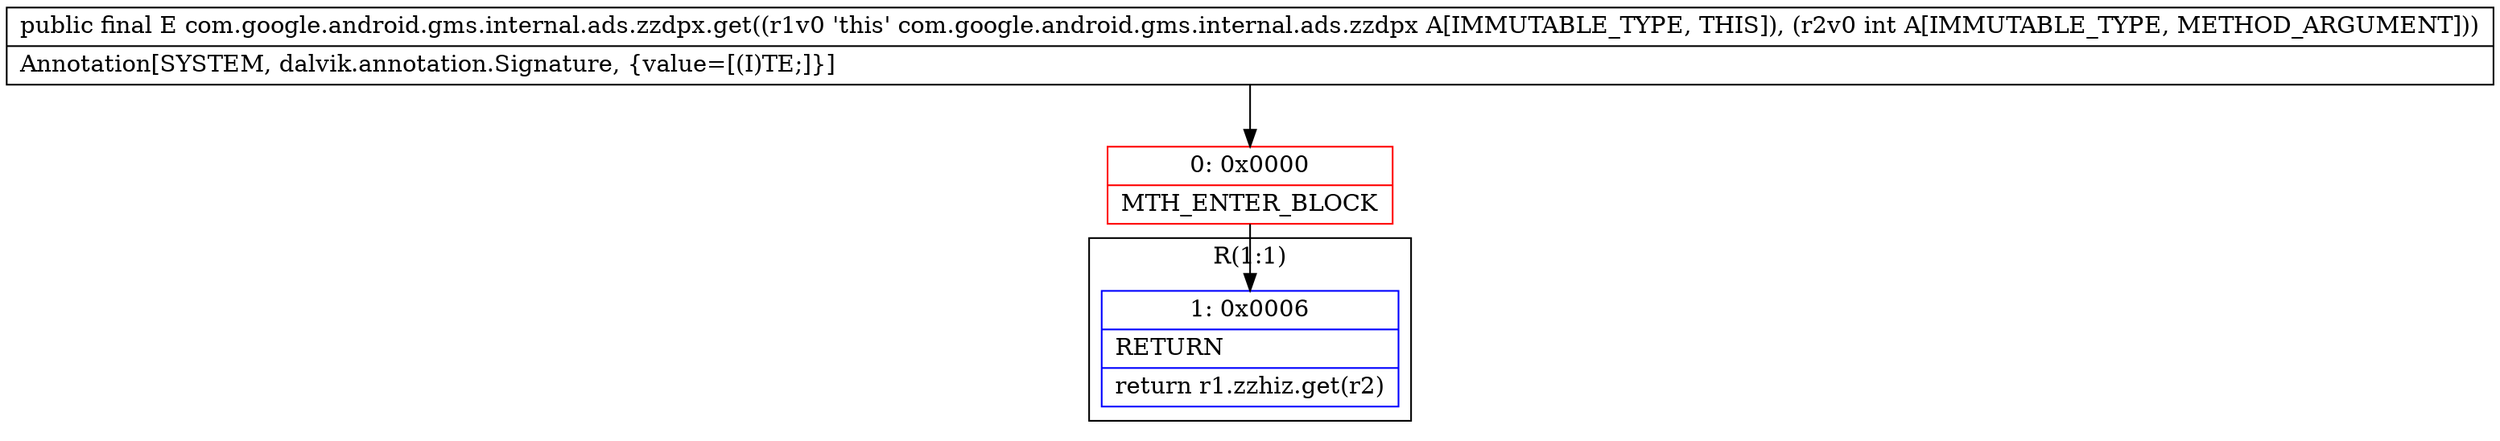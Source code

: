 digraph "CFG forcom.google.android.gms.internal.ads.zzdpx.get(I)Ljava\/lang\/Object;" {
subgraph cluster_Region_51895144 {
label = "R(1:1)";
node [shape=record,color=blue];
Node_1 [shape=record,label="{1\:\ 0x0006|RETURN\l|return r1.zzhiz.get(r2)\l}"];
}
Node_0 [shape=record,color=red,label="{0\:\ 0x0000|MTH_ENTER_BLOCK\l}"];
MethodNode[shape=record,label="{public final E com.google.android.gms.internal.ads.zzdpx.get((r1v0 'this' com.google.android.gms.internal.ads.zzdpx A[IMMUTABLE_TYPE, THIS]), (r2v0 int A[IMMUTABLE_TYPE, METHOD_ARGUMENT]))  | Annotation[SYSTEM, dalvik.annotation.Signature, \{value=[(I)TE;]\}]\l}"];
MethodNode -> Node_0;
Node_0 -> Node_1;
}

